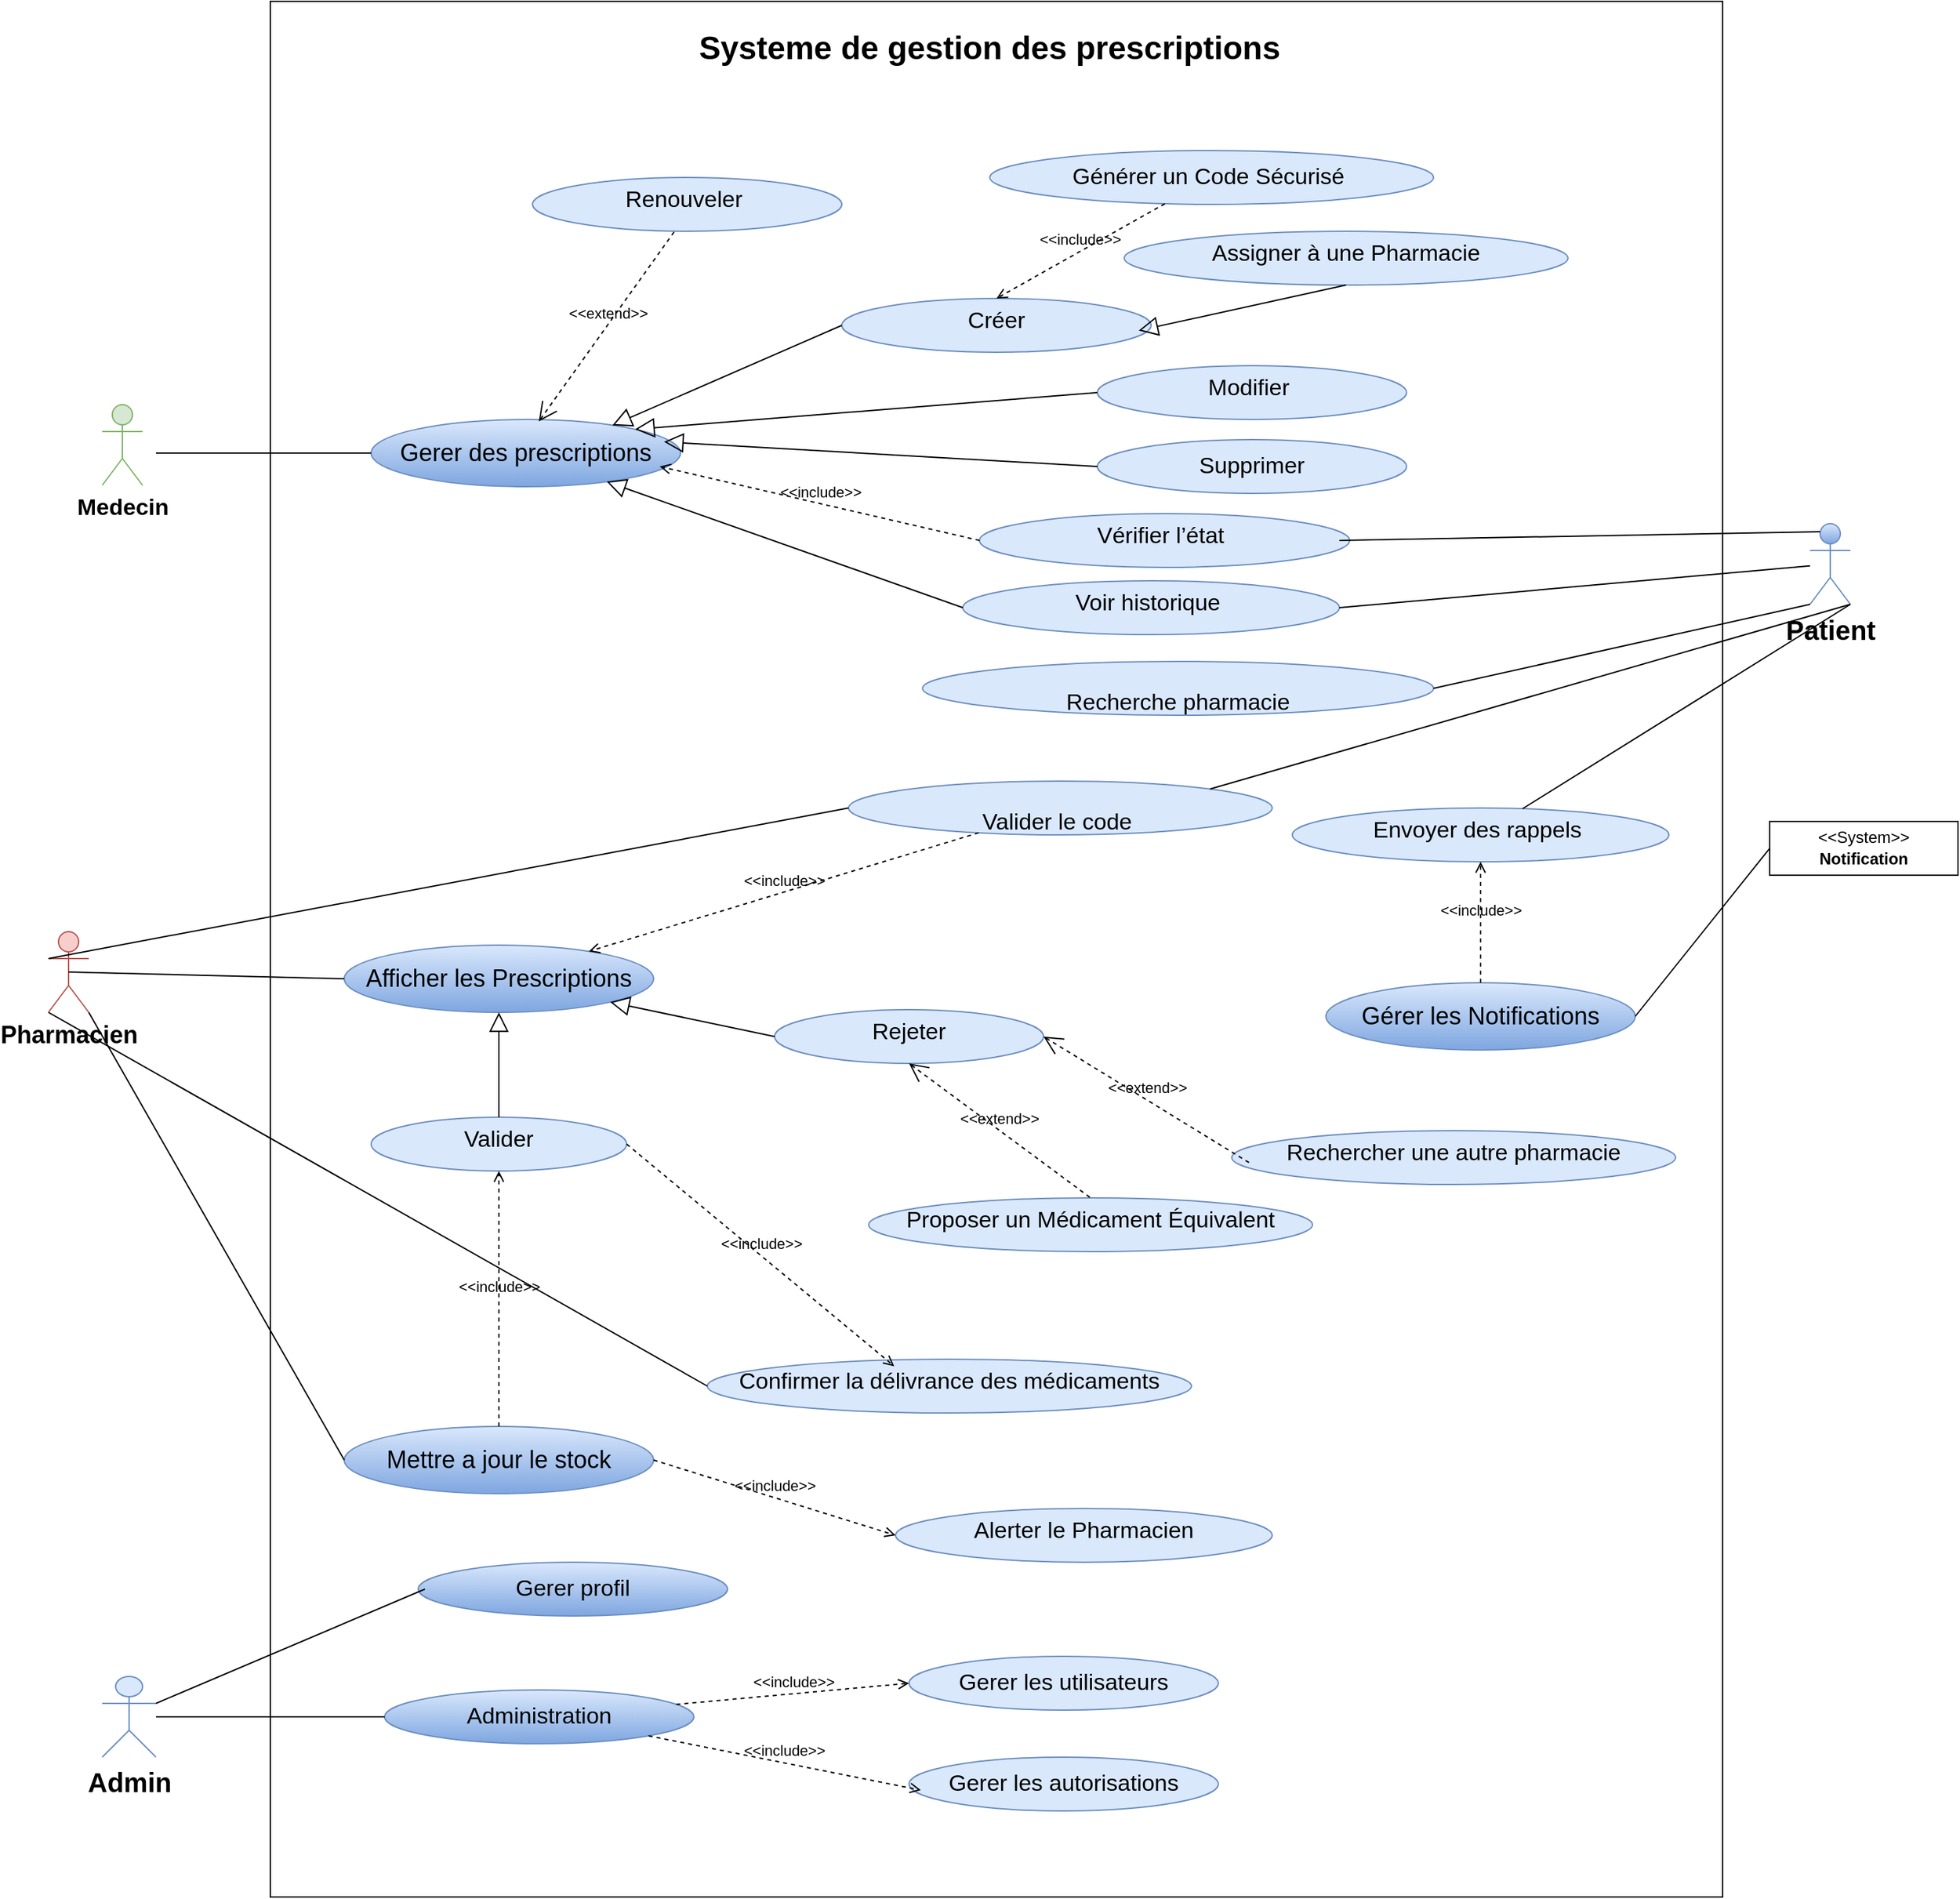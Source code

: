 <mxfile version="26.0.16">
  <diagram name="Page-1" id="j9BgTlOJMTmWi7VszRmp">
    <mxGraphModel dx="1905" dy="893" grid="1" gridSize="10" guides="1" tooltips="1" connect="1" arrows="1" fold="1" page="1" pageScale="1" pageWidth="4681" pageHeight="3300" math="0" shadow="0">
      <root>
        <mxCell id="0" />
        <mxCell id="1" parent="0" />
        <mxCell id="wU6vpZIucXiBU-MfQ4RZ-1" value="" style="html=1;whiteSpace=wrap;" parent="1" vertex="1">
          <mxGeometry x="1285" y="280" width="1080" height="1410" as="geometry" />
        </mxCell>
        <mxCell id="wU6vpZIucXiBU-MfQ4RZ-2" value="&lt;b&gt;&lt;font style=&quot;font-size: 24px;&quot;&gt;Systeme de gestion des prescriptions&lt;/font&gt;&lt;/b&gt;" style="text;html=1;align=center;verticalAlign=middle;whiteSpace=wrap;rounded=0;" parent="1" vertex="1">
          <mxGeometry x="1595" y="300" width="450" height="30" as="geometry" />
        </mxCell>
        <mxCell id="wU6vpZIucXiBU-MfQ4RZ-3" value="&lt;b&gt;&lt;font style=&quot;font-size: 17px;&quot;&gt;Medecin&lt;/font&gt;&lt;/b&gt;" style="shape=umlActor;verticalLabelPosition=bottom;verticalAlign=top;html=1;outlineConnect=0;fillColor=#d5e8d4;strokeColor=#82b366;" parent="1" vertex="1">
          <mxGeometry x="1160" y="580" width="30" height="60" as="geometry" />
        </mxCell>
        <mxCell id="wU6vpZIucXiBU-MfQ4RZ-4" value="&lt;b&gt;&lt;font style=&quot;font-size: 18px;&quot;&gt;Pharmacien&lt;/font&gt;&lt;/b&gt;" style="shape=umlActor;verticalLabelPosition=bottom;verticalAlign=top;html=1;outlineConnect=0;fillColor=#f8cecc;strokeColor=#b85450;" parent="1" vertex="1">
          <mxGeometry x="1120" y="972" width="30" height="60" as="geometry" />
        </mxCell>
        <mxCell id="wU6vpZIucXiBU-MfQ4RZ-5" value="&lt;b&gt;&lt;font style=&quot;font-size: 20px;&quot;&gt;Patient&lt;/font&gt;&lt;/b&gt;" style="shape=umlActor;verticalLabelPosition=bottom;verticalAlign=top;html=1;outlineConnect=0;fillColor=#dae8fc;strokeColor=#6c8ebf;gradientColor=#7ea6e0;" parent="1" vertex="1">
          <mxGeometry x="2430" y="668.5" width="30" height="60" as="geometry" />
        </mxCell>
        <mxCell id="wU6vpZIucXiBU-MfQ4RZ-6" value="&lt;font style=&quot;font-size: 18px;&quot;&gt;Gerer des prescriptions&lt;/font&gt;" style="ellipse;whiteSpace=wrap;html=1;align=center;fillColor=#dae8fc;gradientColor=#7ea6e0;strokeColor=#6c8ebf;" parent="1" vertex="1">
          <mxGeometry x="1360" y="591" width="230" height="50" as="geometry" />
        </mxCell>
        <mxCell id="wU6vpZIucXiBU-MfQ4RZ-7" value="&lt;table&gt;&lt;tbody&gt;&lt;tr&gt;&lt;td&gt;&lt;font&gt;Supprimer&lt;/font&gt;&lt;/td&gt;&lt;/tr&gt;&lt;/tbody&gt;&lt;/table&gt;&lt;table&gt;&lt;tbody&gt;&lt;tr&gt;&lt;/tr&gt;&lt;/tbody&gt;&lt;/table&gt;" style="ellipse;whiteSpace=wrap;html=1;align=center;fillColor=#dae8fc;strokeColor=#6c8ebf;fontSize=17;" parent="1" vertex="1">
          <mxGeometry x="1900" y="606" width="230" height="40" as="geometry" />
        </mxCell>
        <mxCell id="wU6vpZIucXiBU-MfQ4RZ-8" value="&lt;table&gt;&lt;tbody&gt;&lt;tr&gt;&lt;td&gt;&lt;font&gt;Modifier&amp;nbsp;&lt;/font&gt;&lt;/td&gt;&lt;/tr&gt;&lt;/tbody&gt;&lt;/table&gt;&lt;table&gt;&lt;tbody&gt;&lt;tr&gt;&lt;td&gt;&lt;/td&gt;&lt;/tr&gt;&lt;/tbody&gt;&lt;/table&gt;" style="ellipse;whiteSpace=wrap;html=1;align=center;fillColor=#dae8fc;strokeColor=#6c8ebf;fontSize=17;" parent="1" vertex="1">
          <mxGeometry x="1900" y="551" width="230" height="40" as="geometry" />
        </mxCell>
        <mxCell id="wU6vpZIucXiBU-MfQ4RZ-9" value="&lt;table&gt;&lt;tbody&gt;&lt;tr&gt;&lt;td&gt;&lt;font&gt;Créer&lt;/font&gt;&lt;/td&gt;&lt;/tr&gt;&lt;/tbody&gt;&lt;/table&gt;&lt;table&gt;&lt;tbody&gt;&lt;tr&gt;&lt;td&gt;&lt;/td&gt;&lt;/tr&gt;&lt;/tbody&gt;&lt;/table&gt;" style="ellipse;whiteSpace=wrap;html=1;align=center;fillColor=#dae8fc;strokeColor=#6c8ebf;fontSize=17;" parent="1" vertex="1">
          <mxGeometry x="1710" y="501" width="230" height="40" as="geometry" />
        </mxCell>
        <mxCell id="wU6vpZIucXiBU-MfQ4RZ-10" value="&lt;table&gt;&lt;tbody&gt;&lt;tr&gt;&lt;td&gt;&lt;font&gt;Renouveler&amp;nbsp;&lt;/font&gt;&lt;/td&gt;&lt;/tr&gt;&lt;/tbody&gt;&lt;/table&gt;&lt;table&gt;&lt;tbody&gt;&lt;tr&gt;&lt;td&gt;&lt;/td&gt;&lt;/tr&gt;&lt;/tbody&gt;&lt;/table&gt;" style="ellipse;whiteSpace=wrap;html=1;align=center;fillColor=#dae8fc;strokeColor=#6c8ebf;fontSize=17;" parent="1" vertex="1">
          <mxGeometry x="1480" y="411" width="230" height="40" as="geometry" />
        </mxCell>
        <mxCell id="wU6vpZIucXiBU-MfQ4RZ-11" value="&lt;table&gt;&lt;tbody&gt;&lt;tr&gt;&lt;td&gt;&lt;font&gt;Assigner à une Pharmacie&lt;/font&gt;&lt;/td&gt;&lt;/tr&gt;&lt;/tbody&gt;&lt;/table&gt;&lt;table&gt;&lt;tbody&gt;&lt;tr&gt;&lt;td&gt;&lt;/td&gt;&lt;/tr&gt;&lt;/tbody&gt;&lt;/table&gt;" style="ellipse;whiteSpace=wrap;html=1;align=center;fillColor=#dae8fc;strokeColor=#6c8ebf;fontSize=17;" parent="1" vertex="1">
          <mxGeometry x="1920" y="451" width="330" height="40" as="geometry" />
        </mxCell>
        <mxCell id="wU6vpZIucXiBU-MfQ4RZ-12" value="&lt;table&gt;&lt;tbody&gt;&lt;tr&gt;&lt;td&gt;&lt;table&gt;&lt;tbody&gt;&lt;tr&gt;&lt;td&gt;&lt;font&gt;Valider&lt;/font&gt;&lt;/td&gt;&lt;/tr&gt;&lt;/tbody&gt;&lt;/table&gt;&lt;table&gt;&lt;tbody&gt;&lt;tr&gt;&lt;td&gt;&lt;/td&gt;&lt;/tr&gt;&lt;/tbody&gt;&lt;/table&gt;&lt;table&gt;&lt;tbody&gt;&lt;tr&gt;&lt;/tr&gt;&lt;/tbody&gt;&lt;/table&gt;&lt;/td&gt;&lt;/tr&gt;&lt;/tbody&gt;&lt;/table&gt;" style="ellipse;whiteSpace=wrap;html=1;align=center;fillColor=#dae8fc;strokeColor=#6c8ebf;fontSize=17;" parent="1" vertex="1">
          <mxGeometry x="1360" y="1110" width="190" height="40" as="geometry" />
        </mxCell>
        <mxCell id="wU6vpZIucXiBU-MfQ4RZ-13" value="&lt;font style=&quot;font-size: 18px;&quot;&gt;Afficher les Prescriptions&lt;/font&gt;" style="ellipse;whiteSpace=wrap;html=1;align=center;fillColor=#dae8fc;gradientColor=#7ea6e0;strokeColor=#6c8ebf;" parent="1" vertex="1">
          <mxGeometry x="1340" y="982" width="230" height="50" as="geometry" />
        </mxCell>
        <mxCell id="wU6vpZIucXiBU-MfQ4RZ-14" value="&lt;table&gt;&lt;tbody&gt;&lt;tr&gt;&lt;td&gt;&lt;table&gt;&lt;tbody&gt;&lt;tr&gt;&lt;td&gt;&lt;font&gt;Proposer un Médicament Équivalent&lt;/font&gt;&lt;/td&gt;&lt;/tr&gt;&lt;/tbody&gt;&lt;/table&gt;&lt;table&gt;&lt;tbody&gt;&lt;tr&gt;&lt;td&gt;&lt;/td&gt;&lt;/tr&gt;&lt;/tbody&gt;&lt;/table&gt;&lt;table&gt;&lt;tbody&gt;&lt;tr&gt;&lt;/tr&gt;&lt;/tbody&gt;&lt;/table&gt;&lt;/td&gt;&lt;/tr&gt;&lt;/tbody&gt;&lt;/table&gt;" style="ellipse;whiteSpace=wrap;html=1;align=center;fillColor=#dae8fc;strokeColor=#6c8ebf;fontSize=17;" parent="1" vertex="1">
          <mxGeometry x="1730" y="1170" width="330" height="40" as="geometry" />
        </mxCell>
        <mxCell id="wU6vpZIucXiBU-MfQ4RZ-15" value="&lt;table&gt;&lt;tbody&gt;&lt;tr&gt;&lt;td&gt;&lt;table&gt;&lt;tbody&gt;&lt;tr&gt;&lt;td&gt;&lt;font&gt;Vérifier l’état&amp;nbsp;&lt;/font&gt;&lt;/td&gt;&lt;/tr&gt;&lt;/tbody&gt;&lt;/table&gt;&lt;table&gt;&lt;tbody&gt;&lt;tr&gt;&lt;td&gt;&lt;/td&gt;&lt;/tr&gt;&lt;/tbody&gt;&lt;/table&gt;&lt;table&gt;&lt;tbody&gt;&lt;tr&gt;&lt;/tr&gt;&lt;/tbody&gt;&lt;/table&gt;&lt;/td&gt;&lt;/tr&gt;&lt;/tbody&gt;&lt;/table&gt;" style="ellipse;whiteSpace=wrap;html=1;align=center;fillColor=#dae8fc;strokeColor=#6c8ebf;fontSize=17;" parent="1" vertex="1">
          <mxGeometry x="1812.39" y="661" width="275.22" height="40" as="geometry" />
        </mxCell>
        <mxCell id="wU6vpZIucXiBU-MfQ4RZ-16" value="&lt;table&gt;&lt;tbody&gt;&lt;tr&gt;&lt;td&gt;&lt;table&gt;&lt;tbody&gt;&lt;tr&gt;&lt;td&gt;&lt;span&gt;Rejeter&lt;/span&gt;&lt;/td&gt;&lt;/tr&gt;&lt;/tbody&gt;&lt;/table&gt;&lt;table&gt;&lt;tbody&gt;&lt;tr&gt;&lt;td&gt;&lt;/td&gt;&lt;/tr&gt;&lt;/tbody&gt;&lt;/table&gt;&lt;table&gt;&lt;tbody&gt;&lt;tr&gt;&lt;/tr&gt;&lt;/tbody&gt;&lt;/table&gt;&lt;/td&gt;&lt;/tr&gt;&lt;/tbody&gt;&lt;/table&gt;" style="ellipse;whiteSpace=wrap;html=1;align=center;fillColor=#dae8fc;strokeColor=#6c8ebf;fontSize=17;" parent="1" vertex="1">
          <mxGeometry x="1660" y="1030" width="200" height="40" as="geometry" />
        </mxCell>
        <mxCell id="wU6vpZIucXiBU-MfQ4RZ-17" value="&lt;table&gt;&lt;tbody&gt;&lt;tr&gt;&lt;td&gt;&lt;table&gt;&lt;tbody&gt;&lt;tr&gt;&lt;td&gt;&lt;font&gt;Voir historique&amp;nbsp;&lt;/font&gt;&lt;/td&gt;&lt;/tr&gt;&lt;/tbody&gt;&lt;/table&gt;&lt;table&gt;&lt;tbody&gt;&lt;tr&gt;&lt;td&gt;&lt;/td&gt;&lt;/tr&gt;&lt;/tbody&gt;&lt;/table&gt;&lt;table&gt;&lt;tbody&gt;&lt;tr&gt;&lt;/tr&gt;&lt;/tbody&gt;&lt;/table&gt;&lt;/td&gt;&lt;/tr&gt;&lt;/tbody&gt;&lt;/table&gt;" style="ellipse;whiteSpace=wrap;html=1;align=center;fillColor=#dae8fc;strokeColor=#6c8ebf;fontSize=17;" parent="1" vertex="1">
          <mxGeometry x="1800" y="711" width="280" height="40" as="geometry" />
        </mxCell>
        <mxCell id="wU6vpZIucXiBU-MfQ4RZ-18" value="" style="edgeStyle=none;html=1;endArrow=block;endFill=0;endSize=12;verticalAlign=bottom;rounded=0;entryX=0.78;entryY=0.087;entryDx=0;entryDy=0;exitX=0;exitY=0.5;exitDx=0;exitDy=0;entryPerimeter=0;" parent="1" source="wU6vpZIucXiBU-MfQ4RZ-9" target="wU6vpZIucXiBU-MfQ4RZ-6" edge="1">
          <mxGeometry width="160" relative="1" as="geometry">
            <mxPoint x="1740" y="731" as="sourcePoint" />
            <mxPoint x="1900" y="731" as="targetPoint" />
          </mxGeometry>
        </mxCell>
        <mxCell id="wU6vpZIucXiBU-MfQ4RZ-19" value="" style="edgeStyle=none;html=1;endArrow=block;endFill=0;endSize=12;verticalAlign=bottom;rounded=0;entryX=1;entryY=0;entryDx=0;entryDy=0;exitX=0;exitY=0.5;exitDx=0;exitDy=0;" parent="1" source="wU6vpZIucXiBU-MfQ4RZ-8" target="wU6vpZIucXiBU-MfQ4RZ-6" edge="1">
          <mxGeometry width="160" relative="1" as="geometry">
            <mxPoint x="1440" y="481" as="sourcePoint" />
            <mxPoint x="1600" y="481" as="targetPoint" />
          </mxGeometry>
        </mxCell>
        <mxCell id="wU6vpZIucXiBU-MfQ4RZ-20" value="" style="edgeStyle=none;html=1;endArrow=block;endFill=0;endSize=12;verticalAlign=bottom;rounded=0;exitX=0;exitY=0.5;exitDx=0;exitDy=0;entryX=0.947;entryY=0.333;entryDx=0;entryDy=0;entryPerimeter=0;" parent="1" source="wU6vpZIucXiBU-MfQ4RZ-7" target="wU6vpZIucXiBU-MfQ4RZ-6" edge="1">
          <mxGeometry width="160" relative="1" as="geometry">
            <mxPoint x="1740" y="731" as="sourcePoint" />
            <mxPoint x="1680" y="686" as="targetPoint" />
          </mxGeometry>
        </mxCell>
        <mxCell id="wU6vpZIucXiBU-MfQ4RZ-21" value="" style="edgeStyle=none;html=1;endArrow=block;endFill=0;endSize=12;verticalAlign=bottom;rounded=0;exitX=0;exitY=0.5;exitDx=0;exitDy=0;" parent="1" source="wU6vpZIucXiBU-MfQ4RZ-17" target="wU6vpZIucXiBU-MfQ4RZ-6" edge="1">
          <mxGeometry width="160" relative="1" as="geometry">
            <mxPoint x="1740" y="711" as="sourcePoint" />
            <mxPoint x="1900" y="711" as="targetPoint" />
          </mxGeometry>
        </mxCell>
        <mxCell id="wU6vpZIucXiBU-MfQ4RZ-22" value="" style="edgeStyle=none;html=1;endArrow=none;verticalAlign=bottom;rounded=0;entryX=0;entryY=0.5;entryDx=0;entryDy=0;" parent="1" target="wU6vpZIucXiBU-MfQ4RZ-6" edge="1">
          <mxGeometry width="160" relative="1" as="geometry">
            <mxPoint x="1200" y="616" as="sourcePoint" />
            <mxPoint x="1900" y="821" as="targetPoint" />
          </mxGeometry>
        </mxCell>
        <mxCell id="wU6vpZIucXiBU-MfQ4RZ-23" value="" style="edgeStyle=none;html=1;endArrow=none;verticalAlign=bottom;rounded=0;entryX=0;entryY=0.5;entryDx=0;entryDy=0;exitX=0.5;exitY=0.5;exitDx=0;exitDy=0;exitPerimeter=0;" parent="1" target="wU6vpZIucXiBU-MfQ4RZ-13" edge="1" source="wU6vpZIucXiBU-MfQ4RZ-4">
          <mxGeometry width="160" relative="1" as="geometry">
            <mxPoint x="2350" y="1034.517" as="sourcePoint" />
            <mxPoint x="2220.0" y="1039" as="targetPoint" />
          </mxGeometry>
        </mxCell>
        <mxCell id="wU6vpZIucXiBU-MfQ4RZ-24" value="" style="edgeStyle=none;html=1;endArrow=block;endFill=0;endSize=12;verticalAlign=bottom;rounded=0;exitX=0.5;exitY=0;exitDx=0;exitDy=0;entryX=0.5;entryY=1;entryDx=0;entryDy=0;" parent="1" source="wU6vpZIucXiBU-MfQ4RZ-12" target="wU6vpZIucXiBU-MfQ4RZ-13" edge="1">
          <mxGeometry width="160" relative="1" as="geometry">
            <mxPoint x="2005" y="1084" as="sourcePoint" />
            <mxPoint x="2042.179" y="1059.94" as="targetPoint" />
          </mxGeometry>
        </mxCell>
        <mxCell id="wU6vpZIucXiBU-MfQ4RZ-25" value="&amp;lt;&amp;lt;include&amp;gt;&amp;gt;" style="edgeStyle=none;html=1;endArrow=open;verticalAlign=bottom;dashed=1;labelBackgroundColor=none;rounded=0;entryX=0.933;entryY=0.7;entryDx=0;entryDy=0;entryPerimeter=0;exitX=0;exitY=0.5;exitDx=0;exitDy=0;" parent="1" source="wU6vpZIucXiBU-MfQ4RZ-15" target="wU6vpZIucXiBU-MfQ4RZ-6" edge="1">
          <mxGeometry width="160" relative="1" as="geometry">
            <mxPoint x="1754.78" y="810.32" as="sourcePoint" />
            <mxPoint x="1695.0" y="711" as="targetPoint" />
          </mxGeometry>
        </mxCell>
        <mxCell id="wU6vpZIucXiBU-MfQ4RZ-26" value="&amp;lt;&amp;lt;extend&amp;gt;&amp;gt;" style="edgeStyle=none;html=1;startArrow=open;endArrow=none;startSize=12;verticalAlign=bottom;dashed=1;labelBackgroundColor=none;rounded=0;exitX=0.542;exitY=0.03;exitDx=0;exitDy=0;exitPerimeter=0;entryX=0.464;entryY=0.962;entryDx=0;entryDy=0;entryPerimeter=0;" parent="1" source="wU6vpZIucXiBU-MfQ4RZ-6" target="wU6vpZIucXiBU-MfQ4RZ-10" edge="1">
          <mxGeometry width="160" relative="1" as="geometry">
            <mxPoint x="1589" y="631" as="sourcePoint" />
            <mxPoint x="1930" y="751" as="targetPoint" />
            <Array as="points" />
          </mxGeometry>
        </mxCell>
        <mxCell id="wU6vpZIucXiBU-MfQ4RZ-27" value="" style="edgeStyle=none;html=1;endArrow=none;verticalAlign=bottom;rounded=0;exitX=0.25;exitY=0.1;exitDx=0;exitDy=0;exitPerimeter=0;" parent="1" source="wU6vpZIucXiBU-MfQ4RZ-5" edge="1">
          <mxGeometry width="160" relative="1" as="geometry">
            <mxPoint x="2370" y="701" as="sourcePoint" />
            <mxPoint x="2080" y="681" as="targetPoint" />
          </mxGeometry>
        </mxCell>
        <mxCell id="wU6vpZIucXiBU-MfQ4RZ-28" value="" style="edgeStyle=none;html=1;endArrow=none;verticalAlign=bottom;rounded=0;" parent="1" source="wU6vpZIucXiBU-MfQ4RZ-5" edge="1">
          <mxGeometry width="160" relative="1" as="geometry">
            <mxPoint x="1800" y="751" as="sourcePoint" />
            <mxPoint x="2080" y="731" as="targetPoint" />
          </mxGeometry>
        </mxCell>
        <mxCell id="wU6vpZIucXiBU-MfQ4RZ-29" value="" style="edgeStyle=none;html=1;endArrow=block;endFill=0;endSize=12;verticalAlign=bottom;rounded=0;exitX=0;exitY=0.5;exitDx=0;exitDy=0;" parent="1" target="wU6vpZIucXiBU-MfQ4RZ-13" edge="1" source="wU6vpZIucXiBU-MfQ4RZ-16">
          <mxGeometry width="160" relative="1" as="geometry">
            <mxPoint x="1710" y="1065" as="sourcePoint" />
            <mxPoint x="1560" y="1050" as="targetPoint" />
          </mxGeometry>
        </mxCell>
        <mxCell id="wU6vpZIucXiBU-MfQ4RZ-30" value="&amp;lt;&amp;lt;extend&amp;gt;&amp;gt;" style="edgeStyle=none;html=1;startArrow=open;endArrow=none;startSize=12;verticalAlign=bottom;dashed=1;labelBackgroundColor=none;rounded=0;entryX=0.5;entryY=0;entryDx=0;entryDy=0;exitX=0.5;exitY=1;exitDx=0;exitDy=0;" parent="1" edge="1" target="wU6vpZIucXiBU-MfQ4RZ-14" source="wU6vpZIucXiBU-MfQ4RZ-16">
          <mxGeometry width="160" relative="1" as="geometry">
            <mxPoint x="1780" y="1132" as="sourcePoint" />
            <mxPoint x="1790" y="1232" as="targetPoint" />
          </mxGeometry>
        </mxCell>
        <mxCell id="wU6vpZIucXiBU-MfQ4RZ-31" value="&lt;span&gt;Gerer les utilisateurs&lt;/span&gt;" style="ellipse;whiteSpace=wrap;html=1;align=center;fillColor=#dae8fc;strokeColor=#6c8ebf;fontSize=17;" parent="1" vertex="1">
          <mxGeometry x="1760" y="1511" width="230" height="40" as="geometry" />
        </mxCell>
        <mxCell id="wU6vpZIucXiBU-MfQ4RZ-32" value="&lt;b&gt;&lt;font style=&quot;font-size: 20px;&quot;&gt;Admin&lt;/font&gt;&lt;/b&gt;" style="shape=umlActor;verticalLabelPosition=bottom;verticalAlign=top;html=1;outlineConnect=0;fillColor=#dae8fc;strokeColor=#6c8ebf;" parent="1" vertex="1">
          <mxGeometry x="1160" y="1526" width="40" height="60" as="geometry" />
        </mxCell>
        <mxCell id="wU6vpZIucXiBU-MfQ4RZ-33" value="&lt;span&gt;Gerer les autorisations&lt;/span&gt;" style="ellipse;whiteSpace=wrap;html=1;align=center;fillColor=#dae8fc;strokeColor=#6c8ebf;fontSize=17;" parent="1" vertex="1">
          <mxGeometry x="1760" y="1586" width="230" height="40" as="geometry" />
        </mxCell>
        <mxCell id="wU6vpZIucXiBU-MfQ4RZ-34" value="&lt;span&gt;Administration&lt;/span&gt;" style="ellipse;whiteSpace=wrap;html=1;align=center;fillColor=#dae8fc;gradientColor=#7ea6e0;strokeColor=#6c8ebf;fontSize=17;" parent="1" vertex="1">
          <mxGeometry x="1370" y="1536" width="230" height="40" as="geometry" />
        </mxCell>
        <mxCell id="wU6vpZIucXiBU-MfQ4RZ-35" value="" style="edgeStyle=none;html=1;endArrow=none;verticalAlign=bottom;rounded=0;entryX=0;entryY=0.5;entryDx=0;entryDy=0;" parent="1" source="wU6vpZIucXiBU-MfQ4RZ-32" target="wU6vpZIucXiBU-MfQ4RZ-34" edge="1">
          <mxGeometry width="160" relative="1" as="geometry">
            <mxPoint x="1770" y="1476" as="sourcePoint" />
            <mxPoint x="1930" y="1476" as="targetPoint" />
          </mxGeometry>
        </mxCell>
        <mxCell id="wU6vpZIucXiBU-MfQ4RZ-36" value="&amp;lt;&amp;lt;include&amp;gt;&amp;gt;" style="edgeStyle=none;html=1;endArrow=open;verticalAlign=bottom;dashed=1;labelBackgroundColor=none;rounded=0;entryX=0;entryY=0.5;entryDx=0;entryDy=0;" parent="1" source="wU6vpZIucXiBU-MfQ4RZ-34" target="wU6vpZIucXiBU-MfQ4RZ-31" edge="1">
          <mxGeometry width="160" relative="1" as="geometry">
            <mxPoint x="1770" y="1476" as="sourcePoint" />
            <mxPoint x="1930" y="1476" as="targetPoint" />
          </mxGeometry>
        </mxCell>
        <mxCell id="wU6vpZIucXiBU-MfQ4RZ-37" value="&amp;lt;&amp;lt;include&amp;gt;&amp;gt;" style="edgeStyle=none;html=1;endArrow=open;verticalAlign=bottom;dashed=1;labelBackgroundColor=none;rounded=0;exitX=1;exitY=1;exitDx=0;exitDy=0;entryX=0.038;entryY=0.613;entryDx=0;entryDy=0;entryPerimeter=0;" parent="1" source="wU6vpZIucXiBU-MfQ4RZ-34" target="wU6vpZIucXiBU-MfQ4RZ-33" edge="1">
          <mxGeometry width="160" relative="1" as="geometry">
            <mxPoint x="1770" y="1476" as="sourcePoint" />
            <mxPoint x="1930" y="1476" as="targetPoint" />
          </mxGeometry>
        </mxCell>
        <mxCell id="wU6vpZIucXiBU-MfQ4RZ-38" value="&lt;span&gt;Gerer profil&lt;/span&gt;" style="ellipse;whiteSpace=wrap;html=1;align=center;fillColor=#dae8fc;gradientColor=#7ea6e0;strokeColor=#6c8ebf;fontSize=17;" parent="1" vertex="1">
          <mxGeometry x="1395" y="1441" width="230" height="40" as="geometry" />
        </mxCell>
        <mxCell id="wU6vpZIucXiBU-MfQ4RZ-39" value="" style="edgeStyle=none;html=1;endArrow=none;verticalAlign=bottom;rounded=0;exitX=1;exitY=0.333;exitDx=0;exitDy=0;exitPerimeter=0;entryX=0;entryY=0.5;entryDx=0;entryDy=0;" parent="1" source="wU6vpZIucXiBU-MfQ4RZ-32" edge="1">
          <mxGeometry width="160" relative="1" as="geometry">
            <mxPoint x="1790" y="1446" as="sourcePoint" />
            <mxPoint x="1400" y="1461" as="targetPoint" />
          </mxGeometry>
        </mxCell>
        <mxCell id="wU6vpZIucXiBU-MfQ4RZ-40" style="edgeStyle=orthogonalEdgeStyle;rounded=0;orthogonalLoop=1;jettySize=auto;html=1;exitX=0.5;exitY=1;exitDx=0;exitDy=0;" parent="1" edge="1">
          <mxGeometry relative="1" as="geometry">
            <mxPoint x="1700" y="1044" as="sourcePoint" />
            <mxPoint x="1700" y="1044" as="targetPoint" />
          </mxGeometry>
        </mxCell>
        <mxCell id="wU6vpZIucXiBU-MfQ4RZ-41" value="&lt;font style=&quot;font-size: 18px;&quot;&gt;Mettre a jour le stock&lt;/font&gt;" style="ellipse;whiteSpace=wrap;html=1;align=center;fillColor=#dae8fc;gradientColor=#7ea6e0;strokeColor=#6c8ebf;" parent="1" vertex="1">
          <mxGeometry x="1340" y="1340" width="230" height="50" as="geometry" />
        </mxCell>
        <mxCell id="wU6vpZIucXiBU-MfQ4RZ-42" value="" style="edgeStyle=none;html=1;endArrow=none;verticalAlign=bottom;rounded=0;exitX=0;exitY=0.5;exitDx=0;exitDy=0;entryX=1;entryY=1;entryDx=0;entryDy=0;entryPerimeter=0;" parent="1" source="wU6vpZIucXiBU-MfQ4RZ-41" edge="1" target="wU6vpZIucXiBU-MfQ4RZ-4">
          <mxGeometry width="160" relative="1" as="geometry">
            <mxPoint x="1720" y="1134" as="sourcePoint" />
            <mxPoint x="2350" y="1045.17" as="targetPoint" />
            <Array as="points" />
          </mxGeometry>
        </mxCell>
        <mxCell id="wU6vpZIucXiBU-MfQ4RZ-43" value="" style="edgeStyle=none;html=1;endArrow=block;endFill=0;endSize=12;verticalAlign=bottom;rounded=0;entryX=0.96;entryY=0.596;entryDx=0;entryDy=0;entryPerimeter=0;exitX=0.5;exitY=1;exitDx=0;exitDy=0;" parent="1" source="wU6vpZIucXiBU-MfQ4RZ-11" target="wU6vpZIucXiBU-MfQ4RZ-9" edge="1">
          <mxGeometry width="160" relative="1" as="geometry">
            <mxPoint x="1730" y="681" as="sourcePoint" />
            <mxPoint x="1890" y="681" as="targetPoint" />
          </mxGeometry>
        </mxCell>
        <mxCell id="wU6vpZIucXiBU-MfQ4RZ-44" value="&amp;lt;&amp;lt;include&amp;gt;&amp;gt;" style="edgeStyle=none;html=1;endArrow=open;verticalAlign=bottom;dashed=1;labelBackgroundColor=none;rounded=0;entryX=0.5;entryY=1;entryDx=0;entryDy=0;exitX=0.5;exitY=0;exitDx=0;exitDy=0;" parent="1" source="wU6vpZIucXiBU-MfQ4RZ-41" target="wU6vpZIucXiBU-MfQ4RZ-12" edge="1">
          <mxGeometry width="160" relative="1" as="geometry">
            <mxPoint x="1740" y="1174" as="sourcePoint" />
            <mxPoint x="1900" y="1174" as="targetPoint" />
          </mxGeometry>
        </mxCell>
        <mxCell id="wU6vpZIucXiBU-MfQ4RZ-45" value="&lt;table&gt;&lt;tbody&gt;&lt;tr&gt;&lt;td&gt;&lt;font&gt;Générer un Code Sécurisé&amp;nbsp;&lt;/font&gt;&lt;table&gt;&lt;tbody&gt;&lt;tr&gt;&lt;/tr&gt;&lt;/tbody&gt;&lt;/table&gt;&lt;/td&gt;&lt;/tr&gt;&lt;/tbody&gt;&lt;/table&gt;" style="ellipse;whiteSpace=wrap;html=1;align=center;fillColor=#dae8fc;strokeColor=#6c8ebf;fontSize=17;" parent="1" vertex="1">
          <mxGeometry x="1820" y="391" width="330" height="40" as="geometry" />
        </mxCell>
        <mxCell id="wU6vpZIucXiBU-MfQ4RZ-46" value="&amp;lt;&amp;lt;include&amp;gt;&amp;gt;" style="edgeStyle=none;html=1;endArrow=open;verticalAlign=bottom;dashed=1;labelBackgroundColor=none;rounded=0;entryX=0.5;entryY=0;entryDx=0;entryDy=0;" parent="1" source="wU6vpZIucXiBU-MfQ4RZ-45" target="wU6vpZIucXiBU-MfQ4RZ-9" edge="1">
          <mxGeometry width="160" relative="1" as="geometry">
            <mxPoint x="1570" y="681" as="sourcePoint" />
            <mxPoint x="1730" y="681" as="targetPoint" />
          </mxGeometry>
        </mxCell>
        <mxCell id="wU6vpZIucXiBU-MfQ4RZ-47" value="&lt;br&gt;&lt;font&gt;Recherche pharmacie&lt;br&gt;&lt;/font&gt;" style="ellipse;whiteSpace=wrap;html=1;align=center;fillColor=#dae8fc;strokeColor=#6c8ebf;fontSize=17;" parent="1" vertex="1">
          <mxGeometry x="1770" y="771" width="380" height="40" as="geometry" />
        </mxCell>
        <mxCell id="wU6vpZIucXiBU-MfQ4RZ-48" value="" style="edgeStyle=none;html=1;endArrow=none;verticalAlign=bottom;rounded=0;entryX=1;entryY=0.5;entryDx=0;entryDy=0;exitX=0;exitY=1;exitDx=0;exitDy=0;exitPerimeter=0;" parent="1" source="wU6vpZIucXiBU-MfQ4RZ-5" target="wU6vpZIucXiBU-MfQ4RZ-47" edge="1">
          <mxGeometry width="160" relative="1" as="geometry">
            <mxPoint x="2390" y="721" as="sourcePoint" />
            <mxPoint x="2090" y="741" as="targetPoint" />
          </mxGeometry>
        </mxCell>
        <mxCell id="wU6vpZIucXiBU-MfQ4RZ-49" style="edgeStyle=orthogonalEdgeStyle;rounded=0;orthogonalLoop=1;jettySize=auto;html=1;exitX=0.5;exitY=1;exitDx=0;exitDy=0;" parent="1" edge="1">
          <mxGeometry relative="1" as="geometry">
            <mxPoint x="1700" y="1044" as="sourcePoint" />
            <mxPoint x="1700" y="1044" as="targetPoint" />
          </mxGeometry>
        </mxCell>
        <mxCell id="wU6vpZIucXiBU-MfQ4RZ-50" value="&lt;br&gt;&lt;font&gt;&lt;font&gt;Valider le code&amp;nbsp;&lt;/font&gt;&lt;br&gt;&lt;/font&gt;" style="ellipse;whiteSpace=wrap;html=1;align=center;fillColor=#dae8fc;strokeColor=#6c8ebf;fontSize=17;" parent="1" vertex="1">
          <mxGeometry x="1715" y="860" width="315" height="40" as="geometry" />
        </mxCell>
        <mxCell id="wU6vpZIucXiBU-MfQ4RZ-51" value="" style="edgeStyle=none;html=1;endArrow=none;verticalAlign=bottom;rounded=0;entryX=1;entryY=1;entryDx=0;entryDy=0;entryPerimeter=0;exitX=1;exitY=0;exitDx=0;exitDy=0;" parent="1" source="wU6vpZIucXiBU-MfQ4RZ-50" target="wU6vpZIucXiBU-MfQ4RZ-5" edge="1">
          <mxGeometry width="160" relative="1" as="geometry">
            <mxPoint x="1700" y="1020" as="sourcePoint" />
            <mxPoint x="1860" y="1020" as="targetPoint" />
          </mxGeometry>
        </mxCell>
        <mxCell id="wU6vpZIucXiBU-MfQ4RZ-52" value="" style="edgeStyle=none;html=1;endArrow=none;verticalAlign=bottom;rounded=0;entryX=0;entryY=0.333;entryDx=0;entryDy=0;entryPerimeter=0;exitX=0;exitY=0.5;exitDx=0;exitDy=0;" parent="1" source="wU6vpZIucXiBU-MfQ4RZ-50" target="wU6vpZIucXiBU-MfQ4RZ-4" edge="1">
          <mxGeometry width="160" relative="1" as="geometry">
            <mxPoint x="1700" y="1070" as="sourcePoint" />
            <mxPoint x="1860" y="1070" as="targetPoint" />
          </mxGeometry>
        </mxCell>
        <mxCell id="wU6vpZIucXiBU-MfQ4RZ-53" value="&amp;lt;&amp;lt;include&amp;gt;&amp;gt;" style="edgeStyle=none;html=1;endArrow=open;verticalAlign=bottom;dashed=1;labelBackgroundColor=none;rounded=0;" parent="1" source="wU6vpZIucXiBU-MfQ4RZ-50" target="wU6vpZIucXiBU-MfQ4RZ-13" edge="1">
          <mxGeometry width="160" relative="1" as="geometry">
            <mxPoint x="1650" y="1030" as="sourcePoint" />
            <mxPoint x="1810" y="1030" as="targetPoint" />
          </mxGeometry>
        </mxCell>
        <mxCell id="wU6vpZIucXiBU-MfQ4RZ-54" value="&lt;font style=&quot;font-size: 18px;&quot;&gt;Gérer les Notifications&lt;/font&gt;" style="ellipse;whiteSpace=wrap;html=1;align=center;fillColor=#dae8fc;gradientColor=#7ea6e0;strokeColor=#6c8ebf;" parent="1" vertex="1">
          <mxGeometry x="2070" y="1010" width="230" height="50" as="geometry" />
        </mxCell>
        <mxCell id="wU6vpZIucXiBU-MfQ4RZ-56" value="&lt;table&gt;&lt;tbody&gt;&lt;tr&gt;&lt;td&gt;&lt;table&gt;&lt;tbody&gt;&lt;tr&gt;&lt;td&gt;&lt;font&gt;Confirmer la délivrance des médicaments&lt;/font&gt;&lt;/td&gt;&lt;/tr&gt;&lt;/tbody&gt;&lt;/table&gt;&lt;table&gt;&lt;tbody&gt;&lt;tr&gt;&lt;td&gt;&lt;/td&gt;&lt;/tr&gt;&lt;/tbody&gt;&lt;/table&gt;&lt;table&gt;&lt;tbody&gt;&lt;tr&gt;&lt;/tr&gt;&lt;/tbody&gt;&lt;/table&gt;&lt;/td&gt;&lt;/tr&gt;&lt;/tbody&gt;&lt;/table&gt;" style="ellipse;whiteSpace=wrap;html=1;align=center;fillColor=#dae8fc;strokeColor=#6c8ebf;fontSize=17;" parent="1" vertex="1">
          <mxGeometry x="1610" y="1290" width="360" height="40" as="geometry" />
        </mxCell>
        <mxCell id="wU6vpZIucXiBU-MfQ4RZ-57" value="&lt;table&gt;&lt;tbody&gt;&lt;tr&gt;&lt;td&gt;&lt;table&gt;&lt;tbody&gt;&lt;tr&gt;&lt;td&gt;&lt;font&gt;Envoyer des rappels&amp;nbsp;&lt;/font&gt;&lt;/td&gt;&lt;/tr&gt;&lt;/tbody&gt;&lt;/table&gt;&lt;table&gt;&lt;tbody&gt;&lt;tr&gt;&lt;td&gt;&lt;/td&gt;&lt;/tr&gt;&lt;/tbody&gt;&lt;/table&gt;&lt;table&gt;&lt;tbody&gt;&lt;tr&gt;&lt;/tr&gt;&lt;/tbody&gt;&lt;/table&gt;&lt;/td&gt;&lt;/tr&gt;&lt;/tbody&gt;&lt;/table&gt;" style="ellipse;whiteSpace=wrap;html=1;align=center;fillColor=#dae8fc;strokeColor=#6c8ebf;fontSize=17;" parent="1" vertex="1">
          <mxGeometry x="2045" y="880" width="280" height="40" as="geometry" />
        </mxCell>
        <mxCell id="wU6vpZIucXiBU-MfQ4RZ-58" style="edgeStyle=orthogonalEdgeStyle;rounded=0;orthogonalLoop=1;jettySize=auto;html=1;exitX=0.5;exitY=1;exitDx=0;exitDy=0;" parent="1" edge="1">
          <mxGeometry relative="1" as="geometry">
            <mxPoint x="1780" y="1132" as="sourcePoint" />
            <mxPoint x="1780" y="1132" as="targetPoint" />
          </mxGeometry>
        </mxCell>
        <mxCell id="wU6vpZIucXiBU-MfQ4RZ-59" value="&lt;table&gt;&lt;tbody&gt;&lt;tr&gt;&lt;td&gt;&lt;table&gt;&lt;tbody&gt;&lt;tr&gt;&lt;td&gt;&lt;font&gt;Alerter le Pharmacien&lt;/font&gt;&lt;/td&gt;&lt;/tr&gt;&lt;/tbody&gt;&lt;/table&gt;&lt;table&gt;&lt;tbody&gt;&lt;tr&gt;&lt;td&gt;&lt;/td&gt;&lt;/tr&gt;&lt;/tbody&gt;&lt;/table&gt;&lt;table&gt;&lt;tbody&gt;&lt;tr&gt;&lt;/tr&gt;&lt;/tbody&gt;&lt;/table&gt;&lt;/td&gt;&lt;/tr&gt;&lt;/tbody&gt;&lt;/table&gt;" style="ellipse;whiteSpace=wrap;html=1;align=center;fillColor=#dae8fc;strokeColor=#6c8ebf;fontSize=17;" parent="1" vertex="1">
          <mxGeometry x="1750" y="1401" width="280" height="40" as="geometry" />
        </mxCell>
        <mxCell id="THHQo80NEZ5pnt9Xlexy-1" value="&amp;lt;&amp;lt;include&amp;gt;&amp;gt;" style="edgeStyle=none;html=1;endArrow=open;verticalAlign=bottom;dashed=1;labelBackgroundColor=none;rounded=0;exitX=1;exitY=0.5;exitDx=0;exitDy=0;entryX=0.386;entryY=0.13;entryDx=0;entryDy=0;entryPerimeter=0;" edge="1" parent="1" source="wU6vpZIucXiBU-MfQ4RZ-12" target="wU6vpZIucXiBU-MfQ4RZ-56">
          <mxGeometry width="160" relative="1" as="geometry">
            <mxPoint x="1820" y="980" as="sourcePoint" />
            <mxPoint x="1715" y="1330" as="targetPoint" />
          </mxGeometry>
        </mxCell>
        <mxCell id="THHQo80NEZ5pnt9Xlexy-2" value="&lt;table&gt;&lt;tbody&gt;&lt;tr&gt;&lt;td&gt;&lt;table&gt;&lt;tbody&gt;&lt;tr&gt;&lt;td&gt;&lt;font&gt;Rechercher une autre pharmacie&lt;/font&gt;&lt;/td&gt;&lt;/tr&gt;&lt;/tbody&gt;&lt;/table&gt;&lt;table&gt;&lt;tbody&gt;&lt;tr&gt;&lt;td&gt;&lt;/td&gt;&lt;/tr&gt;&lt;/tbody&gt;&lt;/table&gt;&lt;table&gt;&lt;tbody&gt;&lt;tr&gt;&lt;/tr&gt;&lt;/tbody&gt;&lt;/table&gt;&lt;/td&gt;&lt;/tr&gt;&lt;/tbody&gt;&lt;/table&gt;" style="ellipse;whiteSpace=wrap;html=1;align=center;fillColor=#dae8fc;strokeColor=#6c8ebf;fontSize=17;" vertex="1" parent="1">
          <mxGeometry x="2000" y="1120" width="330" height="40" as="geometry" />
        </mxCell>
        <mxCell id="THHQo80NEZ5pnt9Xlexy-3" value="&amp;lt;&amp;lt;extend&amp;gt;&amp;gt;" style="edgeStyle=none;html=1;startArrow=open;endArrow=none;startSize=12;verticalAlign=bottom;dashed=1;labelBackgroundColor=none;rounded=0;entryX=0.044;entryY=0.62;entryDx=0;entryDy=0;entryPerimeter=0;exitX=1;exitY=0.5;exitDx=0;exitDy=0;" edge="1" parent="1" source="wU6vpZIucXiBU-MfQ4RZ-16" target="THHQo80NEZ5pnt9Xlexy-2">
          <mxGeometry width="160" relative="1" as="geometry">
            <mxPoint x="1713.86" y="1005" as="sourcePoint" />
            <mxPoint x="2240.0" y="1044.68" as="targetPoint" />
            <Array as="points" />
          </mxGeometry>
        </mxCell>
        <mxCell id="THHQo80NEZ5pnt9Xlexy-4" value="&amp;lt;&amp;lt;include&amp;gt;&amp;gt;" style="edgeStyle=none;html=1;endArrow=open;verticalAlign=bottom;dashed=1;labelBackgroundColor=none;rounded=0;exitX=1;exitY=0.5;exitDx=0;exitDy=0;entryX=0;entryY=0.5;entryDx=0;entryDy=0;" edge="1" parent="1" source="wU6vpZIucXiBU-MfQ4RZ-41" target="wU6vpZIucXiBU-MfQ4RZ-59">
          <mxGeometry width="160" relative="1" as="geometry">
            <mxPoint x="1830" y="1250" as="sourcePoint" />
            <mxPoint x="1990" y="1250" as="targetPoint" />
          </mxGeometry>
        </mxCell>
        <mxCell id="THHQo80NEZ5pnt9Xlexy-8" value="&amp;lt;&amp;lt;include&amp;gt;&amp;gt;" style="edgeStyle=none;html=1;endArrow=open;verticalAlign=bottom;dashed=1;labelBackgroundColor=none;rounded=0;entryX=0.5;entryY=1;entryDx=0;entryDy=0;" edge="1" parent="1" source="wU6vpZIucXiBU-MfQ4RZ-54" target="wU6vpZIucXiBU-MfQ4RZ-57">
          <mxGeometry width="160" relative="1" as="geometry">
            <mxPoint x="1910" y="1090" as="sourcePoint" />
            <mxPoint x="2070" y="1090" as="targetPoint" />
          </mxGeometry>
        </mxCell>
        <mxCell id="THHQo80NEZ5pnt9Xlexy-9" value="" style="edgeStyle=none;html=1;endArrow=none;verticalAlign=bottom;rounded=0;entryX=1;entryY=1;entryDx=0;entryDy=0;entryPerimeter=0;" edge="1" parent="1" source="wU6vpZIucXiBU-MfQ4RZ-57" target="wU6vpZIucXiBU-MfQ4RZ-5">
          <mxGeometry width="160" relative="1" as="geometry">
            <mxPoint x="1910" y="1090" as="sourcePoint" />
            <mxPoint x="2070" y="1090" as="targetPoint" />
          </mxGeometry>
        </mxCell>
        <mxCell id="THHQo80NEZ5pnt9Xlexy-17" value="" style="edgeStyle=none;html=1;endArrow=none;verticalAlign=bottom;rounded=0;exitX=0;exitY=1;exitDx=0;exitDy=0;exitPerimeter=0;entryX=0;entryY=0.5;entryDx=0;entryDy=0;" edge="1" parent="1" source="wU6vpZIucXiBU-MfQ4RZ-4" target="wU6vpZIucXiBU-MfQ4RZ-56">
          <mxGeometry width="160" relative="1" as="geometry">
            <mxPoint x="1580" y="1210" as="sourcePoint" />
            <mxPoint x="1740" y="1210" as="targetPoint" />
          </mxGeometry>
        </mxCell>
        <mxCell id="THHQo80NEZ5pnt9Xlexy-31" value="" style="fontStyle=1;align=center;verticalAlign=middle;childLayout=stackLayout;horizontal=1;horizontalStack=0;resizeParent=1;resizeParentMax=0;resizeLast=0;marginBottom=0;" vertex="1" parent="1">
          <mxGeometry x="2400" y="890" width="140" height="40" as="geometry" />
        </mxCell>
        <mxCell id="THHQo80NEZ5pnt9Xlexy-32" value="&amp;lt;&amp;lt;System&amp;gt;&amp;gt;" style="html=1;align=center;spacing=0;verticalAlign=middle;strokeColor=none;fillColor=none;whiteSpace=wrap;spacingTop=3;" vertex="1" parent="THHQo80NEZ5pnt9Xlexy-31">
          <mxGeometry width="140" height="20" as="geometry" />
        </mxCell>
        <mxCell id="THHQo80NEZ5pnt9Xlexy-33" value="Notification" style="html=1;align=center;spacing=0;verticalAlign=middle;strokeColor=none;fillColor=none;whiteSpace=wrap;spacingBottom=4;fontStyle=1" vertex="1" parent="THHQo80NEZ5pnt9Xlexy-31">
          <mxGeometry y="20" width="140" height="20" as="geometry" />
        </mxCell>
        <mxCell id="THHQo80NEZ5pnt9Xlexy-34" value="" style="edgeStyle=none;html=1;endArrow=none;verticalAlign=bottom;rounded=0;entryX=0;entryY=0;entryDx=0;entryDy=0;exitX=1;exitY=0.5;exitDx=0;exitDy=0;" edge="1" parent="1" source="wU6vpZIucXiBU-MfQ4RZ-54" target="THHQo80NEZ5pnt9Xlexy-33">
          <mxGeometry width="160" relative="1" as="geometry">
            <mxPoint x="2080" y="1020" as="sourcePoint" />
            <mxPoint x="2240" y="1020" as="targetPoint" />
          </mxGeometry>
        </mxCell>
      </root>
    </mxGraphModel>
  </diagram>
</mxfile>
